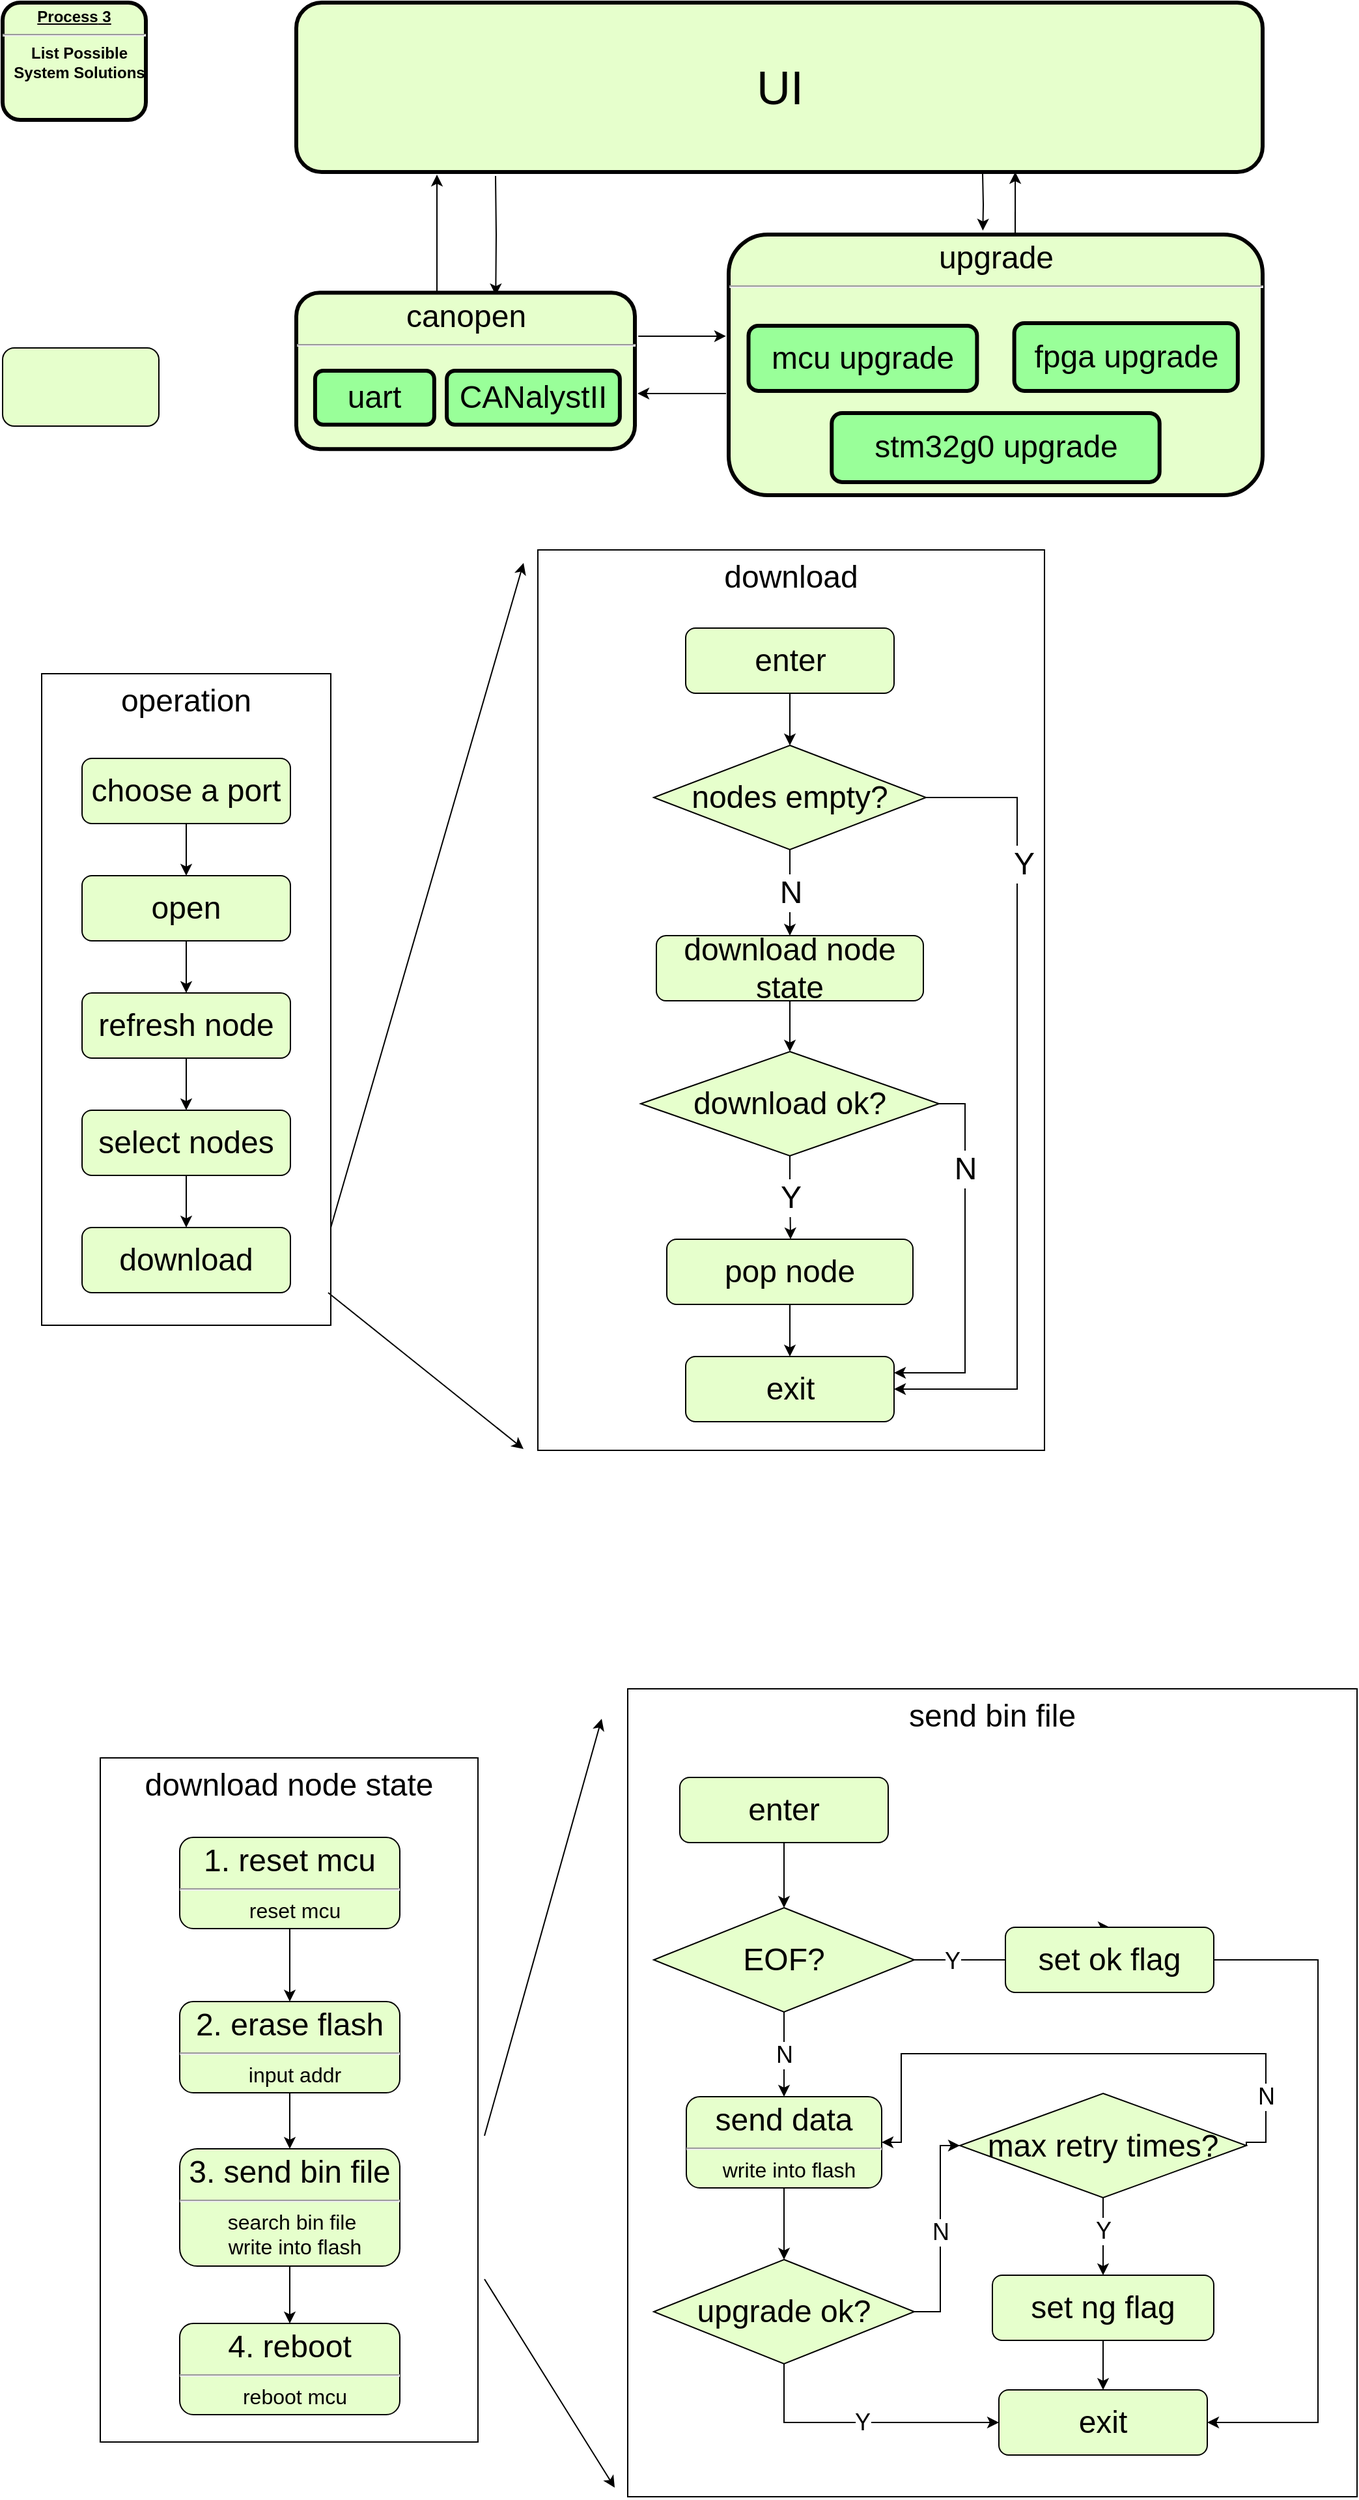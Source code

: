<mxfile version="11.1.1" type="device"><diagram name="Page-1" id="c7558073-3199-34d8-9f00-42111426c3f3"><mxGraphModel dx="2370" dy="1440" grid="1" gridSize="10" guides="1" tooltips="1" connect="1" arrows="1" fold="1" page="1" pageScale="1" pageWidth="1654" pageHeight="2336" background="#ffffff" math="0" shadow="0"><root><mxCell id="0"/><mxCell id="1" parent="0"/><mxCell id="VhqLfHZLwxZAB41TL7oT-232" value="download" style="rounded=0;whiteSpace=wrap;html=1;strokeWidth=1;verticalAlign=top;fontSize=24;" vertex="1" parent="1"><mxGeometry x="431" y="460" width="389" height="691" as="geometry"/></mxCell><mxCell id="VhqLfHZLwxZAB41TL7oT-212" value="operation" style="rounded=0;whiteSpace=wrap;html=1;strokeWidth=1;verticalAlign=top;fontSize=24;" vertex="1" parent="1"><mxGeometry x="50" y="555" width="222" height="500" as="geometry"/></mxCell><mxCell id="VhqLfHZLwxZAB41TL7oT-211" value="download node state" style="rounded=0;whiteSpace=wrap;html=1;strokeWidth=1;verticalAlign=top;fontSize=24;" vertex="1" parent="1"><mxGeometry x="95" y="1387" width="290" height="525" as="geometry"/></mxCell><mxCell id="VhqLfHZLwxZAB41TL7oT-210" value="send bin file" style="rounded=0;whiteSpace=wrap;html=1;strokeWidth=1;verticalAlign=top;fontSize=24;" vertex="1" parent="1"><mxGeometry x="500" y="1334" width="560" height="620" as="geometry"/></mxCell><mxCell id="7" value="&lt;p style=&quot;margin: 0px; margin-top: 4px; text-align: center; text-decoration: underline;&quot;&gt;&lt;strong&gt;&lt;strong&gt;Process&lt;/strong&gt; 3&lt;br /&gt;&lt;/strong&gt;&lt;/p&gt;&lt;hr /&gt;&lt;p style=&quot;margin: 0px; margin-left: 8px;&quot;&gt;List Possible&lt;/p&gt;&lt;p style=&quot;margin: 0px; margin-left: 8px;&quot;&gt;System Solutions&lt;/p&gt;" style="verticalAlign=middle;align=center;overflow=fill;fontSize=12;fontFamily=Helvetica;html=1;rounded=1;fontStyle=1;strokeWidth=3;fillColor=#E6FFCC" parent="1" vertex="1"><mxGeometry x="20" y="40" width="110" height="90" as="geometry"/></mxCell><mxCell id="VhqLfHZLwxZAB41TL7oT-140" style="edgeStyle=orthogonalEdgeStyle;rounded=0;orthogonalLoop=1;jettySize=auto;html=1;entryX=0.589;entryY=0.017;entryDx=0;entryDy=0;entryPerimeter=0;" edge="1" parent="1" target="VhqLfHZLwxZAB41TL7oT-109"><mxGeometry relative="1" as="geometry"><mxPoint x="398.5" y="173" as="sourcePoint"/></mxGeometry></mxCell><mxCell id="VhqLfHZLwxZAB41TL7oT-141" style="edgeStyle=orthogonalEdgeStyle;rounded=0;orthogonalLoop=1;jettySize=auto;html=1;entryX=0.476;entryY=-0.015;entryDx=0;entryDy=0;entryPerimeter=0;" edge="1" parent="1" target="VhqLfHZLwxZAB41TL7oT-133"><mxGeometry relative="1" as="geometry"><mxPoint x="772.5" y="171" as="sourcePoint"/></mxGeometry></mxCell><mxCell id="VhqLfHZLwxZAB41TL7oT-104" value="&lt;font style=&quot;font-size: 36px&quot;&gt;UI&lt;/font&gt;" style="rounded=1;whiteSpace=wrap;html=1;shadow=0;glass=0;comic=0;strokeColor=#000000;strokeWidth=3;gradientColor=none;fillColor=#E6FFCC;" vertex="1" parent="1"><mxGeometry x="245.5" y="40" width="742" height="130" as="geometry"/></mxCell><mxCell id="VhqLfHZLwxZAB41TL7oT-115" value="" style="group" vertex="1" connectable="0" parent="1"><mxGeometry x="245.5" y="250" width="300" height="120" as="geometry"/></mxCell><mxCell id="VhqLfHZLwxZAB41TL7oT-118" value="" style="group" vertex="1" connectable="0" parent="VhqLfHZLwxZAB41TL7oT-115"><mxGeometry width="260" height="120" as="geometry"/></mxCell><mxCell id="VhqLfHZLwxZAB41TL7oT-117" value="" style="group" vertex="1" connectable="0" parent="VhqLfHZLwxZAB41TL7oT-118"><mxGeometry y="2.286" width="260" height="120" as="geometry"/></mxCell><mxCell id="VhqLfHZLwxZAB41TL7oT-116" value="" style="group" vertex="1" connectable="0" parent="VhqLfHZLwxZAB41TL7oT-117"><mxGeometry y="10.286" width="260" height="120" as="geometry"/></mxCell><mxCell id="VhqLfHZLwxZAB41TL7oT-109" value="&lt;p style=&quot;margin: 4px 0px 0px ; text-align: center&quot;&gt;&lt;font style=&quot;font-size: 24px&quot;&gt;&lt;span style=&quot;font-weight: 400 ; white-space: normal&quot;&gt;canopen&lt;/span&gt;&lt;strong&gt;&lt;br&gt;&lt;/strong&gt;&lt;/font&gt;&lt;/p&gt;&lt;hr&gt;&lt;p style=&quot;margin: 0px ; margin-left: 8px&quot;&gt;&lt;br&gt;&lt;/p&gt;" style="verticalAlign=middle;align=center;overflow=fill;fontSize=12;fontFamily=Helvetica;html=1;rounded=1;fontStyle=1;strokeWidth=3;fillColor=#E6FFCC" vertex="1" parent="VhqLfHZLwxZAB41TL7oT-116"><mxGeometry width="260" height="120" as="geometry"/></mxCell><mxCell id="VhqLfHZLwxZAB41TL7oT-110" value="&lt;font style=&quot;font-size: 24px&quot;&gt;uart&lt;/font&gt;" style="rounded=1;whiteSpace=wrap;html=1;shadow=0;glass=0;comic=0;strokeColor=#000000;strokeWidth=3;gradientColor=none;fillColor=#99FF99;" vertex="1" parent="VhqLfHZLwxZAB41TL7oT-116"><mxGeometry x="14.444" y="59.941" width="91.481" height="41.379" as="geometry"/></mxCell><mxCell id="VhqLfHZLwxZAB41TL7oT-111" value="&lt;font style=&quot;font-size: 24px&quot;&gt;CANalystII&lt;/font&gt;" style="rounded=1;whiteSpace=wrap;html=1;shadow=0;glass=0;comic=0;strokeColor=#000000;strokeWidth=3;gradientColor=none;fillColor=#99FF99;" vertex="1" parent="VhqLfHZLwxZAB41TL7oT-116"><mxGeometry x="115.556" y="59.941" width="132.889" height="41.379" as="geometry"/></mxCell><mxCell id="VhqLfHZLwxZAB41TL7oT-129" value="" style="group" vertex="1" connectable="0" parent="1"><mxGeometry x="577.5" y="258" width="410" height="174" as="geometry"/></mxCell><mxCell id="VhqLfHZLwxZAB41TL7oT-130" value="" style="group" vertex="1" connectable="0" parent="VhqLfHZLwxZAB41TL7oT-129"><mxGeometry y="-10" width="410" height="174" as="geometry"/></mxCell><mxCell id="VhqLfHZLwxZAB41TL7oT-131" value="" style="group" vertex="1" connectable="0" parent="VhqLfHZLwxZAB41TL7oT-130"><mxGeometry y="32.584" width="410" height="141.416" as="geometry"/></mxCell><mxCell id="VhqLfHZLwxZAB41TL7oT-132" value="" style="group" vertex="1" connectable="0" parent="VhqLfHZLwxZAB41TL7oT-131"><mxGeometry y="-12.646" width="410" height="150" as="geometry"/></mxCell><mxCell id="VhqLfHZLwxZAB41TL7oT-133" value="&lt;p style=&quot;margin: 4px 0px 0px ; text-align: center&quot;&gt;&lt;font style=&quot;font-size: 24px&quot;&gt;&lt;span style=&quot;font-weight: 400 ; white-space: normal&quot;&gt;upgrade&lt;/span&gt;&lt;strong&gt;&lt;br&gt;&lt;/strong&gt;&lt;/font&gt;&lt;/p&gt;&lt;hr&gt;&lt;p style=&quot;margin: 0px ; margin-left: 8px&quot;&gt;&lt;br&gt;&lt;/p&gt;" style="verticalAlign=middle;align=center;overflow=fill;fontSize=12;fontFamily=Helvetica;html=1;rounded=1;fontStyle=1;strokeWidth=3;fillColor=#E6FFCC" vertex="1" parent="VhqLfHZLwxZAB41TL7oT-132"><mxGeometry y="-50" width="410" height="200" as="geometry"/></mxCell><mxCell id="VhqLfHZLwxZAB41TL7oT-134" value="&lt;font style=&quot;font-size: 24px&quot;&gt;mcu upgrade&lt;/font&gt;" style="rounded=1;whiteSpace=wrap;html=1;shadow=0;glass=0;comic=0;strokeColor=#000000;strokeWidth=3;gradientColor=none;fillColor=#99FF99;" vertex="1" parent="VhqLfHZLwxZAB41TL7oT-132"><mxGeometry x="15.256" y="20" width="175.442" height="50" as="geometry"/></mxCell><mxCell id="VhqLfHZLwxZAB41TL7oT-135" value="&lt;font style=&quot;font-size: 24px&quot;&gt;fpga upgrade&lt;/font&gt;" style="rounded=1;whiteSpace=wrap;html=1;shadow=0;glass=0;comic=0;strokeColor=#000000;strokeWidth=3;gradientColor=none;fillColor=#99FF99;" vertex="1" parent="VhqLfHZLwxZAB41TL7oT-132"><mxGeometry x="219.302" y="18" width="171.628" height="52" as="geometry"/></mxCell><mxCell id="VhqLfHZLwxZAB41TL7oT-136" value="&lt;font style=&quot;font-size: 24px&quot;&gt;stm32g0 upgrade&lt;/font&gt;" style="rounded=1;whiteSpace=wrap;html=1;shadow=0;glass=0;comic=0;strokeColor=#000000;strokeWidth=3;gradientColor=none;fillColor=#99FF99;" vertex="1" parent="VhqLfHZLwxZAB41TL7oT-132"><mxGeometry x="79.14" y="87" width="251.721" height="53" as="geometry"/></mxCell><mxCell id="VhqLfHZLwxZAB41TL7oT-139" value="" style="edgeStyle=orthogonalEdgeStyle;rounded=0;orthogonalLoop=1;jettySize=auto;html=1;" edge="1" parent="1"><mxGeometry relative="1" as="geometry"><mxPoint x="373.5" y="263" as="sourcePoint"/><mxPoint x="353.5" y="172" as="targetPoint"/></mxGeometry></mxCell><mxCell id="VhqLfHZLwxZAB41TL7oT-142" value="" style="endArrow=classic;html=1;entryX=0.744;entryY=1;entryDx=0;entryDy=0;entryPerimeter=0;" edge="1" parent="1" target="VhqLfHZLwxZAB41TL7oT-104"><mxGeometry width="50" height="50" relative="1" as="geometry"><mxPoint x="797.5" y="217" as="sourcePoint"/><mxPoint x="837.5" y="210" as="targetPoint"/></mxGeometry></mxCell><mxCell id="VhqLfHZLwxZAB41TL7oT-143" value="" style="endArrow=classic;html=1;entryX=-0.005;entryY=0.39;entryDx=0;entryDy=0;entryPerimeter=0;exitX=1.01;exitY=0.279;exitDx=0;exitDy=0;exitPerimeter=0;" edge="1" parent="1" source="VhqLfHZLwxZAB41TL7oT-109" target="VhqLfHZLwxZAB41TL7oT-133"><mxGeometry width="50" height="50" relative="1" as="geometry"><mxPoint x="-102.5" y="500" as="sourcePoint"/><mxPoint x="-52.5" y="450" as="targetPoint"/></mxGeometry></mxCell><mxCell id="VhqLfHZLwxZAB41TL7oT-144" value="" style="endArrow=classic;html=1;exitX=-0.005;exitY=0.61;exitDx=0;exitDy=0;exitPerimeter=0;" edge="1" parent="1" source="VhqLfHZLwxZAB41TL7oT-133"><mxGeometry width="50" height="50" relative="1" as="geometry"><mxPoint x="527.5" y="430" as="sourcePoint"/><mxPoint x="507.5" y="340" as="targetPoint"/></mxGeometry></mxCell><mxCell id="VhqLfHZLwxZAB41TL7oT-147" value="" style="edgeStyle=orthogonalEdgeStyle;rounded=0;orthogonalLoop=1;jettySize=auto;html=1;" edge="1" parent="1" source="VhqLfHZLwxZAB41TL7oT-145" target="VhqLfHZLwxZAB41TL7oT-146"><mxGeometry relative="1" as="geometry"/></mxCell><mxCell id="VhqLfHZLwxZAB41TL7oT-145" value="&lt;span style=&quot;font-size: 24px&quot;&gt;choose a port&lt;/span&gt;" style="rounded=1;whiteSpace=wrap;html=1;fillColor=#E6FFCC;" vertex="1" parent="1"><mxGeometry x="81" y="620" width="160" height="50" as="geometry"/></mxCell><mxCell id="VhqLfHZLwxZAB41TL7oT-149" value="" style="edgeStyle=orthogonalEdgeStyle;rounded=0;orthogonalLoop=1;jettySize=auto;html=1;" edge="1" parent="1" source="VhqLfHZLwxZAB41TL7oT-146" target="VhqLfHZLwxZAB41TL7oT-148"><mxGeometry relative="1" as="geometry"/></mxCell><mxCell id="VhqLfHZLwxZAB41TL7oT-146" value="&lt;span style=&quot;font-size: 24px&quot;&gt;open&lt;/span&gt;" style="rounded=1;whiteSpace=wrap;html=1;fillColor=#E6FFCC;" vertex="1" parent="1"><mxGeometry x="81" y="710" width="160" height="50" as="geometry"/></mxCell><mxCell id="VhqLfHZLwxZAB41TL7oT-151" value="" style="edgeStyle=orthogonalEdgeStyle;rounded=0;orthogonalLoop=1;jettySize=auto;html=1;" edge="1" parent="1" source="VhqLfHZLwxZAB41TL7oT-148" target="VhqLfHZLwxZAB41TL7oT-150"><mxGeometry relative="1" as="geometry"/></mxCell><mxCell id="VhqLfHZLwxZAB41TL7oT-148" value="&lt;span style=&quot;font-size: 24px&quot;&gt;refresh node&lt;/span&gt;" style="rounded=1;whiteSpace=wrap;html=1;fillColor=#E6FFCC;" vertex="1" parent="1"><mxGeometry x="81" y="800" width="160" height="50" as="geometry"/></mxCell><mxCell id="VhqLfHZLwxZAB41TL7oT-153" value="" style="edgeStyle=orthogonalEdgeStyle;rounded=0;orthogonalLoop=1;jettySize=auto;html=1;" edge="1" parent="1" source="VhqLfHZLwxZAB41TL7oT-150" target="VhqLfHZLwxZAB41TL7oT-152"><mxGeometry relative="1" as="geometry"/></mxCell><mxCell id="VhqLfHZLwxZAB41TL7oT-150" value="&lt;span style=&quot;font-size: 24px&quot;&gt;select nodes&lt;/span&gt;" style="rounded=1;whiteSpace=wrap;html=1;fillColor=#E6FFCC;" vertex="1" parent="1"><mxGeometry x="81" y="890" width="160" height="50" as="geometry"/></mxCell><mxCell id="VhqLfHZLwxZAB41TL7oT-152" value="&lt;span style=&quot;font-size: 24px&quot;&gt;download&lt;/span&gt;" style="rounded=1;whiteSpace=wrap;html=1;fillColor=#E6FFCC;" vertex="1" parent="1"><mxGeometry x="81" y="980" width="160" height="50" as="geometry"/></mxCell><mxCell id="VhqLfHZLwxZAB41TL7oT-173" value="" style="edgeStyle=orthogonalEdgeStyle;rounded=0;orthogonalLoop=1;jettySize=auto;html=1;jumpSize=5;" edge="1" parent="1" source="VhqLfHZLwxZAB41TL7oT-169" target="VhqLfHZLwxZAB41TL7oT-172"><mxGeometry relative="1" as="geometry"/></mxCell><mxCell id="VhqLfHZLwxZAB41TL7oT-169" value="&lt;p style=&quot;margin: 4px 0px 0px ; text-align: center&quot;&gt;&lt;font style=&quot;font-weight: normal ; font-size: 24px&quot;&gt;1. reset mcu&lt;/font&gt;&lt;/p&gt;&lt;hr&gt;&lt;p style=&quot;margin: 0px ; margin-left: 8px&quot;&gt;&lt;font size=&quot;3&quot; style=&quot;font-weight: normal&quot;&gt;reset mcu&lt;/font&gt;&lt;/p&gt;" style="verticalAlign=middle;align=center;overflow=fill;fontSize=12;fontFamily=Helvetica;html=1;rounded=1;fontStyle=1;strokeWidth=1;fillColor=#E6FFCC;portConstraintRotation=0;" vertex="1" parent="1"><mxGeometry x="156" y="1448" width="169" height="70" as="geometry"/></mxCell><mxCell id="VhqLfHZLwxZAB41TL7oT-177" value="" style="edgeStyle=orthogonalEdgeStyle;rounded=0;orthogonalLoop=1;jettySize=auto;html=1;" edge="1" parent="1" source="VhqLfHZLwxZAB41TL7oT-172" target="VhqLfHZLwxZAB41TL7oT-176"><mxGeometry relative="1" as="geometry"/></mxCell><mxCell id="VhqLfHZLwxZAB41TL7oT-172" value="&lt;p style=&quot;margin: 4px 0px 0px ; text-align: center&quot;&gt;&lt;font style=&quot;font-weight: normal ; font-size: 24px&quot;&gt;2. erase flash&lt;/font&gt;&lt;/p&gt;&lt;hr&gt;&lt;p style=&quot;margin: 0px ; margin-left: 8px&quot;&gt;&lt;font size=&quot;3&quot; style=&quot;font-weight: normal&quot;&gt;input addr&lt;/font&gt;&lt;/p&gt;" style="verticalAlign=middle;align=center;overflow=fill;fontSize=12;fontFamily=Helvetica;html=1;rounded=1;fontStyle=1;strokeWidth=1;fillColor=#E6FFCC" vertex="1" parent="1"><mxGeometry x="156" y="1574" width="169" height="70" as="geometry"/></mxCell><mxCell id="VhqLfHZLwxZAB41TL7oT-179" value="" style="edgeStyle=orthogonalEdgeStyle;rounded=0;orthogonalLoop=1;jettySize=auto;html=1;" edge="1" parent="1" source="VhqLfHZLwxZAB41TL7oT-176" target="VhqLfHZLwxZAB41TL7oT-178"><mxGeometry relative="1" as="geometry"/></mxCell><mxCell id="VhqLfHZLwxZAB41TL7oT-176" value="&lt;p style=&quot;margin: 4px 0px 0px ; text-align: center&quot;&gt;&lt;span style=&quot;font-weight: normal&quot;&gt;&lt;font style=&quot;font-size: 24px&quot;&gt;3. send bin file&lt;/font&gt;&lt;/span&gt;&lt;/p&gt;&lt;hr&gt;&lt;p style=&quot;margin: 0px ; margin-left: 8px&quot;&gt;&lt;font size=&quot;3&quot; style=&quot;font-weight: normal&quot;&gt;search bin file&amp;nbsp;&lt;/font&gt;&lt;/p&gt;&lt;p style=&quot;margin: 0px ; margin-left: 8px&quot;&gt;&lt;font size=&quot;3&quot; style=&quot;font-weight: normal&quot;&gt;write into flash&lt;/font&gt;&lt;/p&gt;" style="verticalAlign=middle;align=center;overflow=fill;fontSize=12;fontFamily=Helvetica;html=1;rounded=1;fontStyle=1;strokeWidth=1;fillColor=#E6FFCC" vertex="1" parent="1"><mxGeometry x="156" y="1687" width="169" height="90" as="geometry"/></mxCell><mxCell id="VhqLfHZLwxZAB41TL7oT-178" value="&lt;p style=&quot;margin: 4px 0px 0px ; text-align: center&quot;&gt;&lt;span style=&quot;font-weight: normal&quot;&gt;&lt;font style=&quot;font-size: 24px&quot;&gt;4. reboot&lt;/font&gt;&lt;/span&gt;&lt;/p&gt;&lt;hr&gt;&lt;p style=&quot;margin: 0px ; margin-left: 8px&quot;&gt;&lt;font size=&quot;3&quot; style=&quot;font-weight: normal&quot;&gt;reboot mcu&lt;/font&gt;&lt;/p&gt;" style="verticalAlign=middle;align=center;overflow=fill;fontSize=12;fontFamily=Helvetica;html=1;rounded=1;fontStyle=1;strokeWidth=1;fillColor=#E6FFCC" vertex="1" parent="1"><mxGeometry x="156" y="1821" width="169" height="70" as="geometry"/></mxCell><mxCell id="VhqLfHZLwxZAB41TL7oT-183" value="" style="edgeStyle=orthogonalEdgeStyle;rounded=0;orthogonalLoop=1;jettySize=auto;html=1;entryX=0.5;entryY=0;entryDx=0;entryDy=0;" edge="1" parent="1" source="VhqLfHZLwxZAB41TL7oT-181" target="VhqLfHZLwxZAB41TL7oT-184"><mxGeometry relative="1" as="geometry"><mxPoint x="620" y="1492" as="targetPoint"/></mxGeometry></mxCell><mxCell id="VhqLfHZLwxZAB41TL7oT-181" value="&lt;span style=&quot;font-size: 24px&quot;&gt;enter&lt;/span&gt;" style="rounded=1;whiteSpace=wrap;html=1;fillColor=#E6FFCC;" vertex="1" parent="1"><mxGeometry x="540" y="1402" width="160" height="50" as="geometry"/></mxCell><mxCell id="VhqLfHZLwxZAB41TL7oT-186" value="&lt;font style=&quot;font-size: 18px&quot;&gt;N&lt;/font&gt;" style="edgeStyle=orthogonalEdgeStyle;rounded=0;orthogonalLoop=1;jettySize=auto;html=1;entryX=0.5;entryY=0;entryDx=0;entryDy=0;" edge="1" parent="1" source="VhqLfHZLwxZAB41TL7oT-184" target="VhqLfHZLwxZAB41TL7oT-197"><mxGeometry relative="1" as="geometry"><mxPoint x="620" y="1647" as="targetPoint"/></mxGeometry></mxCell><mxCell id="VhqLfHZLwxZAB41TL7oT-191" style="edgeStyle=orthogonalEdgeStyle;rounded=0;orthogonalLoop=1;jettySize=auto;html=1;entryX=0.5;entryY=0;entryDx=0;entryDy=0;" edge="1" parent="1" source="VhqLfHZLwxZAB41TL7oT-184" target="VhqLfHZLwxZAB41TL7oT-195"><mxGeometry relative="1" as="geometry"><Array as="points"><mxPoint x="810" y="1542"/></Array></mxGeometry></mxCell><mxCell id="VhqLfHZLwxZAB41TL7oT-192" value="&lt;font style=&quot;font-size: 18px&quot;&gt;Y&lt;/font&gt;" style="text;html=1;resizable=0;points=[];align=center;verticalAlign=middle;labelBackgroundColor=#ffffff;" vertex="1" connectable="0" parent="VhqLfHZLwxZAB41TL7oT-191"><mxGeometry x="-0.673" y="-1" relative="1" as="geometry"><mxPoint as="offset"/></mxGeometry></mxCell><mxCell id="VhqLfHZLwxZAB41TL7oT-184" value="&lt;font style=&quot;font-size: 24px&quot;&gt;EOF?&lt;/font&gt;" style="rhombus;whiteSpace=wrap;html=1;fillColor=#E6FFCC;" vertex="1" parent="1"><mxGeometry x="520" y="1502" width="200" height="80" as="geometry"/></mxCell><mxCell id="VhqLfHZLwxZAB41TL7oT-188" value="" style="edgeStyle=orthogonalEdgeStyle;rounded=0;orthogonalLoop=1;jettySize=auto;html=1;entryX=0.5;entryY=0;entryDx=0;entryDy=0;exitX=0.5;exitY=1;exitDx=0;exitDy=0;" edge="1" parent="1" source="VhqLfHZLwxZAB41TL7oT-197" target="VhqLfHZLwxZAB41TL7oT-189"><mxGeometry relative="1" as="geometry"><mxPoint x="620" y="1697" as="sourcePoint"/><mxPoint x="620" y="1777" as="targetPoint"/></mxGeometry></mxCell><mxCell id="VhqLfHZLwxZAB41TL7oT-193" value="&lt;font style=&quot;font-size: 18px&quot;&gt;Y&lt;/font&gt;" style="edgeStyle=orthogonalEdgeStyle;rounded=0;orthogonalLoop=1;jettySize=auto;html=1;exitX=0.5;exitY=1;exitDx=0;exitDy=0;entryX=0;entryY=0.5;entryDx=0;entryDy=0;" edge="1" parent="1" source="VhqLfHZLwxZAB41TL7oT-189" target="VhqLfHZLwxZAB41TL7oT-190"><mxGeometry relative="1" as="geometry"/></mxCell><mxCell id="VhqLfHZLwxZAB41TL7oT-199" value="&lt;font style=&quot;font-size: 18px&quot;&gt;N&lt;/font&gt;" style="edgeStyle=orthogonalEdgeStyle;rounded=0;orthogonalLoop=1;jettySize=auto;html=1;entryX=0;entryY=0.5;entryDx=0;entryDy=0;" edge="1" parent="1" source="VhqLfHZLwxZAB41TL7oT-189" target="VhqLfHZLwxZAB41TL7oT-202"><mxGeometry relative="1" as="geometry"><Array as="points"><mxPoint x="740" y="1812"/><mxPoint x="740" y="1685"/></Array></mxGeometry></mxCell><mxCell id="VhqLfHZLwxZAB41TL7oT-189" value="&lt;font style=&quot;font-size: 24px&quot;&gt;upgrade ok?&lt;/font&gt;" style="rhombus;whiteSpace=wrap;html=1;fillColor=#E6FFCC;" vertex="1" parent="1"><mxGeometry x="520" y="1772" width="200" height="80" as="geometry"/></mxCell><mxCell id="VhqLfHZLwxZAB41TL7oT-190" value="&lt;span style=&quot;font-size: 24px&quot;&gt;exit&lt;/span&gt;" style="rounded=1;whiteSpace=wrap;html=1;fillColor=#E6FFCC;" vertex="1" parent="1"><mxGeometry x="785" y="1872" width="160" height="50" as="geometry"/></mxCell><mxCell id="VhqLfHZLwxZAB41TL7oT-196" style="edgeStyle=orthogonalEdgeStyle;rounded=0;orthogonalLoop=1;jettySize=auto;html=1;entryX=1;entryY=0.5;entryDx=0;entryDy=0;" edge="1" parent="1" source="VhqLfHZLwxZAB41TL7oT-195" target="VhqLfHZLwxZAB41TL7oT-190"><mxGeometry relative="1" as="geometry"><Array as="points"><mxPoint x="1030" y="1542"/><mxPoint x="1030" y="1897"/></Array></mxGeometry></mxCell><mxCell id="VhqLfHZLwxZAB41TL7oT-195" value="&lt;span style=&quot;font-size: 24px&quot;&gt;set ok flag&lt;/span&gt;" style="rounded=1;whiteSpace=wrap;html=1;fillColor=#E6FFCC;" vertex="1" parent="1"><mxGeometry x="790" y="1517" width="160" height="50" as="geometry"/></mxCell><mxCell id="VhqLfHZLwxZAB41TL7oT-197" value="&lt;p style=&quot;margin: 4px 0px 0px ; text-align: center&quot;&gt;&lt;span style=&quot;font-weight: normal&quot;&gt;&lt;font style=&quot;font-size: 24px&quot;&gt;send data&lt;/font&gt;&lt;/span&gt;&lt;/p&gt;&lt;hr&gt;&lt;p style=&quot;margin: 0px ; margin-left: 8px&quot;&gt;&lt;font size=&quot;3&quot; style=&quot;font-weight: normal&quot;&gt;write into flash&lt;/font&gt;&lt;/p&gt;" style="verticalAlign=middle;align=center;overflow=fill;fontSize=12;fontFamily=Helvetica;html=1;rounded=1;fontStyle=1;strokeWidth=1;fillColor=#E6FFCC" vertex="1" parent="1"><mxGeometry x="545" y="1647" width="150" height="70" as="geometry"/></mxCell><mxCell id="VhqLfHZLwxZAB41TL7oT-207" value="" style="edgeStyle=orthogonalEdgeStyle;rounded=0;orthogonalLoop=1;jettySize=auto;html=1;" edge="1" parent="1" source="VhqLfHZLwxZAB41TL7oT-198" target="VhqLfHZLwxZAB41TL7oT-190"><mxGeometry relative="1" as="geometry"/></mxCell><mxCell id="VhqLfHZLwxZAB41TL7oT-198" value="&lt;span style=&quot;font-size: 24px&quot;&gt;set ng flag&lt;/span&gt;" style="rounded=1;whiteSpace=wrap;html=1;fillColor=#E6FFCC;" vertex="1" parent="1"><mxGeometry x="780" y="1784" width="170" height="50" as="geometry"/></mxCell><mxCell id="VhqLfHZLwxZAB41TL7oT-204" style="edgeStyle=orthogonalEdgeStyle;rounded=0;orthogonalLoop=1;jettySize=auto;html=1;entryX=1;entryY=0.5;entryDx=0;entryDy=0;exitX=1;exitY=0.5;exitDx=0;exitDy=0;" edge="1" parent="1" source="VhqLfHZLwxZAB41TL7oT-202" target="VhqLfHZLwxZAB41TL7oT-197"><mxGeometry relative="1" as="geometry"><Array as="points"><mxPoint x="975" y="1682"/><mxPoint x="990" y="1682"/><mxPoint x="990" y="1614"/><mxPoint x="710" y="1614"/><mxPoint x="710" y="1682"/></Array></mxGeometry></mxCell><mxCell id="VhqLfHZLwxZAB41TL7oT-205" value="&lt;font style=&quot;font-size: 18px&quot;&gt;N&lt;/font&gt;" style="text;html=1;resizable=0;points=[];align=center;verticalAlign=middle;labelBackgroundColor=#ffffff;" vertex="1" connectable="0" parent="VhqLfHZLwxZAB41TL7oT-204"><mxGeometry x="-0.715" y="-1" relative="1" as="geometry"><mxPoint x="-1" y="11" as="offset"/></mxGeometry></mxCell><mxCell id="VhqLfHZLwxZAB41TL7oT-206" value="" style="edgeStyle=orthogonalEdgeStyle;rounded=0;orthogonalLoop=1;jettySize=auto;html=1;" edge="1" parent="1" source="VhqLfHZLwxZAB41TL7oT-202" target="VhqLfHZLwxZAB41TL7oT-198"><mxGeometry relative="1" as="geometry"/></mxCell><mxCell id="VhqLfHZLwxZAB41TL7oT-208" value="&lt;font style=&quot;font-size: 18px&quot;&gt;Y&lt;/font&gt;" style="text;html=1;resizable=0;points=[];align=center;verticalAlign=middle;labelBackgroundColor=#ffffff;" vertex="1" connectable="0" parent="VhqLfHZLwxZAB41TL7oT-206"><mxGeometry x="-0.0" y="-8" relative="1" as="geometry"><mxPoint x="8" y="-5" as="offset"/></mxGeometry></mxCell><mxCell id="VhqLfHZLwxZAB41TL7oT-202" value="&lt;font style=&quot;font-size: 24px&quot;&gt;max retry times?&lt;/font&gt;" style="rhombus;whiteSpace=wrap;html=1;fillColor=#E6FFCC;" vertex="1" parent="1"><mxGeometry x="755" y="1644.5" width="220" height="80" as="geometry"/></mxCell><mxCell id="VhqLfHZLwxZAB41TL7oT-209" value="" style="rounded=1;whiteSpace=wrap;html=1;strokeWidth=1;fillColor=#E6FFCC;" vertex="1" parent="1"><mxGeometry x="20" y="305" width="120" height="60" as="geometry"/></mxCell><mxCell id="VhqLfHZLwxZAB41TL7oT-217" value="" style="edgeStyle=orthogonalEdgeStyle;rounded=0;jumpSize=6;orthogonalLoop=1;jettySize=auto;html=1;targetPerimeterSpacing=0;fontSize=24;" edge="1" parent="1" source="VhqLfHZLwxZAB41TL7oT-213" target="VhqLfHZLwxZAB41TL7oT-214"><mxGeometry relative="1" as="geometry"/></mxCell><mxCell id="VhqLfHZLwxZAB41TL7oT-213" value="&lt;span style=&quot;font-size: 24px&quot;&gt;enter&lt;/span&gt;" style="rounded=1;whiteSpace=wrap;html=1;fillColor=#E6FFCC;" vertex="1" parent="1"><mxGeometry x="544.5" y="520" width="160" height="50" as="geometry"/></mxCell><mxCell id="VhqLfHZLwxZAB41TL7oT-219" value="N" style="edgeStyle=orthogonalEdgeStyle;rounded=0;jumpSize=6;orthogonalLoop=1;jettySize=auto;html=1;targetPerimeterSpacing=0;fontSize=24;" edge="1" parent="1" source="VhqLfHZLwxZAB41TL7oT-214" target="VhqLfHZLwxZAB41TL7oT-218"><mxGeometry relative="1" as="geometry"/></mxCell><mxCell id="VhqLfHZLwxZAB41TL7oT-228" style="edgeStyle=orthogonalEdgeStyle;rounded=0;jumpSize=6;orthogonalLoop=1;jettySize=auto;html=1;exitX=1;exitY=0.5;exitDx=0;exitDy=0;targetPerimeterSpacing=0;fontSize=24;entryX=1;entryY=0.5;entryDx=0;entryDy=0;" edge="1" parent="1" source="VhqLfHZLwxZAB41TL7oT-214" target="VhqLfHZLwxZAB41TL7oT-226"><mxGeometry relative="1" as="geometry"><mxPoint x="779" y="1110" as="targetPoint"/><Array as="points"><mxPoint x="799" y="650"/><mxPoint x="799" y="1104"/></Array></mxGeometry></mxCell><mxCell id="VhqLfHZLwxZAB41TL7oT-229" value="Y" style="text;html=1;resizable=0;points=[];align=center;verticalAlign=middle;labelBackgroundColor=#ffffff;fontSize=24;" vertex="1" connectable="0" parent="VhqLfHZLwxZAB41TL7oT-228"><mxGeometry x="-0.608" y="5" relative="1" as="geometry"><mxPoint as="offset"/></mxGeometry></mxCell><mxCell id="VhqLfHZLwxZAB41TL7oT-214" value="&lt;font style=&quot;font-size: 24px&quot;&gt;nodes empty?&lt;/font&gt;" style="rhombus;whiteSpace=wrap;html=1;fillColor=#E6FFCC;" vertex="1" parent="1"><mxGeometry x="520" y="610" width="209" height="80" as="geometry"/></mxCell><mxCell id="VhqLfHZLwxZAB41TL7oT-223" value="" style="edgeStyle=orthogonalEdgeStyle;rounded=0;jumpSize=6;orthogonalLoop=1;jettySize=auto;html=1;targetPerimeterSpacing=0;fontSize=24;" edge="1" parent="1" source="VhqLfHZLwxZAB41TL7oT-218" target="VhqLfHZLwxZAB41TL7oT-222"><mxGeometry relative="1" as="geometry"/></mxCell><mxCell id="VhqLfHZLwxZAB41TL7oT-218" value="&lt;span style=&quot;font-size: 24px&quot;&gt;download node state&lt;/span&gt;" style="rounded=1;whiteSpace=wrap;html=1;fillColor=#E6FFCC;" vertex="1" parent="1"><mxGeometry x="522" y="756" width="205" height="50" as="geometry"/></mxCell><mxCell id="VhqLfHZLwxZAB41TL7oT-225" value="Y" style="edgeStyle=orthogonalEdgeStyle;rounded=0;jumpSize=6;orthogonalLoop=1;jettySize=auto;html=1;targetPerimeterSpacing=0;fontSize=24;" edge="1" parent="1" source="VhqLfHZLwxZAB41TL7oT-222" target="VhqLfHZLwxZAB41TL7oT-224"><mxGeometry relative="1" as="geometry"><Array as="points"><mxPoint x="625" y="950"/><mxPoint x="625" y="950"/></Array></mxGeometry></mxCell><mxCell id="VhqLfHZLwxZAB41TL7oT-230" style="edgeStyle=orthogonalEdgeStyle;rounded=0;jumpSize=6;orthogonalLoop=1;jettySize=auto;html=1;exitX=1;exitY=0.5;exitDx=0;exitDy=0;entryX=1;entryY=0.25;entryDx=0;entryDy=0;targetPerimeterSpacing=0;fontSize=24;" edge="1" parent="1" source="VhqLfHZLwxZAB41TL7oT-222" target="VhqLfHZLwxZAB41TL7oT-226"><mxGeometry relative="1" as="geometry"/></mxCell><mxCell id="VhqLfHZLwxZAB41TL7oT-231" value="N" style="text;html=1;resizable=0;points=[];align=center;verticalAlign=middle;labelBackgroundColor=#ffffff;fontSize=24;" vertex="1" connectable="0" parent="VhqLfHZLwxZAB41TL7oT-230"><mxGeometry x="-0.718" relative="1" as="geometry"><mxPoint y="30" as="offset"/></mxGeometry></mxCell><mxCell id="VhqLfHZLwxZAB41TL7oT-222" value="&lt;font style=&quot;font-size: 24px&quot;&gt;download ok?&lt;/font&gt;" style="rhombus;whiteSpace=wrap;html=1;fillColor=#E6FFCC;" vertex="1" parent="1"><mxGeometry x="510" y="845" width="229" height="80" as="geometry"/></mxCell><mxCell id="VhqLfHZLwxZAB41TL7oT-227" value="" style="edgeStyle=orthogonalEdgeStyle;rounded=0;jumpSize=6;orthogonalLoop=1;jettySize=auto;html=1;targetPerimeterSpacing=0;fontSize=24;" edge="1" parent="1" source="VhqLfHZLwxZAB41TL7oT-224" target="VhqLfHZLwxZAB41TL7oT-226"><mxGeometry relative="1" as="geometry"/></mxCell><mxCell id="VhqLfHZLwxZAB41TL7oT-224" value="&lt;span style=&quot;font-size: 24px&quot;&gt;pop node&lt;br&gt;&lt;/span&gt;" style="rounded=1;whiteSpace=wrap;html=1;fillColor=#E6FFCC;" vertex="1" parent="1"><mxGeometry x="530" y="989" width="189" height="50" as="geometry"/></mxCell><mxCell id="VhqLfHZLwxZAB41TL7oT-226" value="&lt;span style=&quot;font-size: 24px&quot;&gt;exit&lt;/span&gt;" style="rounded=1;whiteSpace=wrap;html=1;fillColor=#E6FFCC;" vertex="1" parent="1"><mxGeometry x="544.5" y="1079" width="160" height="50" as="geometry"/></mxCell><mxCell id="VhqLfHZLwxZAB41TL7oT-233" value="" style="endArrow=classic;html=1;fontSize=24;" edge="1" parent="1"><mxGeometry width="50" height="50" relative="1" as="geometry"><mxPoint x="272" y="980" as="sourcePoint"/><mxPoint x="420" y="470" as="targetPoint"/></mxGeometry></mxCell><mxCell id="VhqLfHZLwxZAB41TL7oT-234" value="" style="endArrow=classic;html=1;fontSize=24;" edge="1" parent="1"><mxGeometry width="50" height="50" relative="1" as="geometry"><mxPoint x="270" y="1030" as="sourcePoint"/><mxPoint x="420" y="1150" as="targetPoint"/></mxGeometry></mxCell><mxCell id="VhqLfHZLwxZAB41TL7oT-235" value="" style="endArrow=classic;html=1;fontSize=24;" edge="1" parent="1"><mxGeometry width="50" height="50" relative="1" as="geometry"><mxPoint x="390" y="1677" as="sourcePoint"/><mxPoint x="480" y="1357" as="targetPoint"/></mxGeometry></mxCell><mxCell id="VhqLfHZLwxZAB41TL7oT-236" value="" style="endArrow=classic;html=1;fontSize=24;" edge="1" parent="1"><mxGeometry width="50" height="50" relative="1" as="geometry"><mxPoint x="390" y="1787" as="sourcePoint"/><mxPoint x="490" y="1947" as="targetPoint"/></mxGeometry></mxCell></root></mxGraphModel></diagram></mxfile>